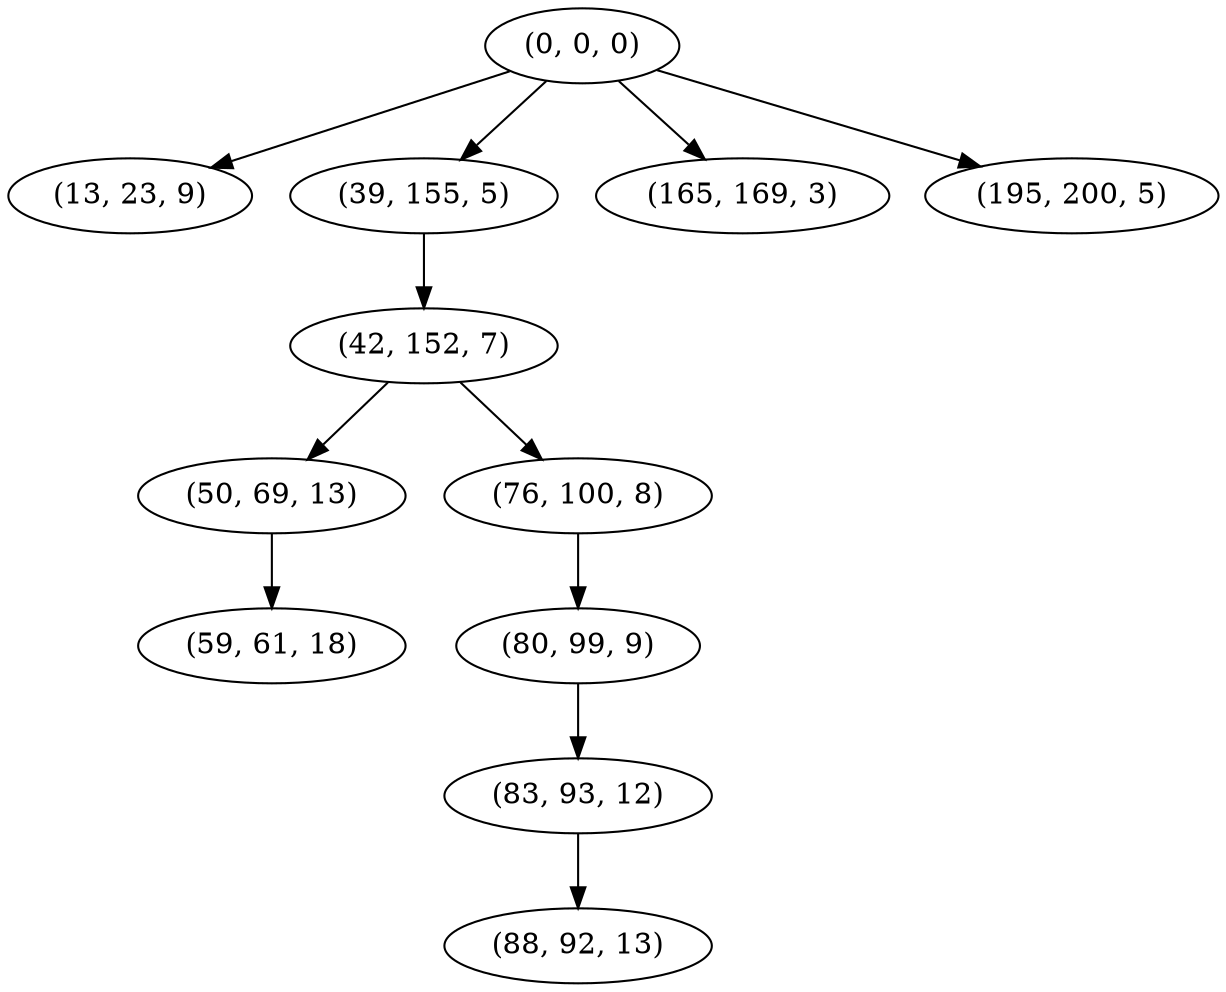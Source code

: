 digraph tree {
    "(0, 0, 0)";
    "(13, 23, 9)";
    "(39, 155, 5)";
    "(42, 152, 7)";
    "(50, 69, 13)";
    "(59, 61, 18)";
    "(76, 100, 8)";
    "(80, 99, 9)";
    "(83, 93, 12)";
    "(88, 92, 13)";
    "(165, 169, 3)";
    "(195, 200, 5)";
    "(0, 0, 0)" -> "(13, 23, 9)";
    "(0, 0, 0)" -> "(39, 155, 5)";
    "(0, 0, 0)" -> "(165, 169, 3)";
    "(0, 0, 0)" -> "(195, 200, 5)";
    "(39, 155, 5)" -> "(42, 152, 7)";
    "(42, 152, 7)" -> "(50, 69, 13)";
    "(42, 152, 7)" -> "(76, 100, 8)";
    "(50, 69, 13)" -> "(59, 61, 18)";
    "(76, 100, 8)" -> "(80, 99, 9)";
    "(80, 99, 9)" -> "(83, 93, 12)";
    "(83, 93, 12)" -> "(88, 92, 13)";
}
